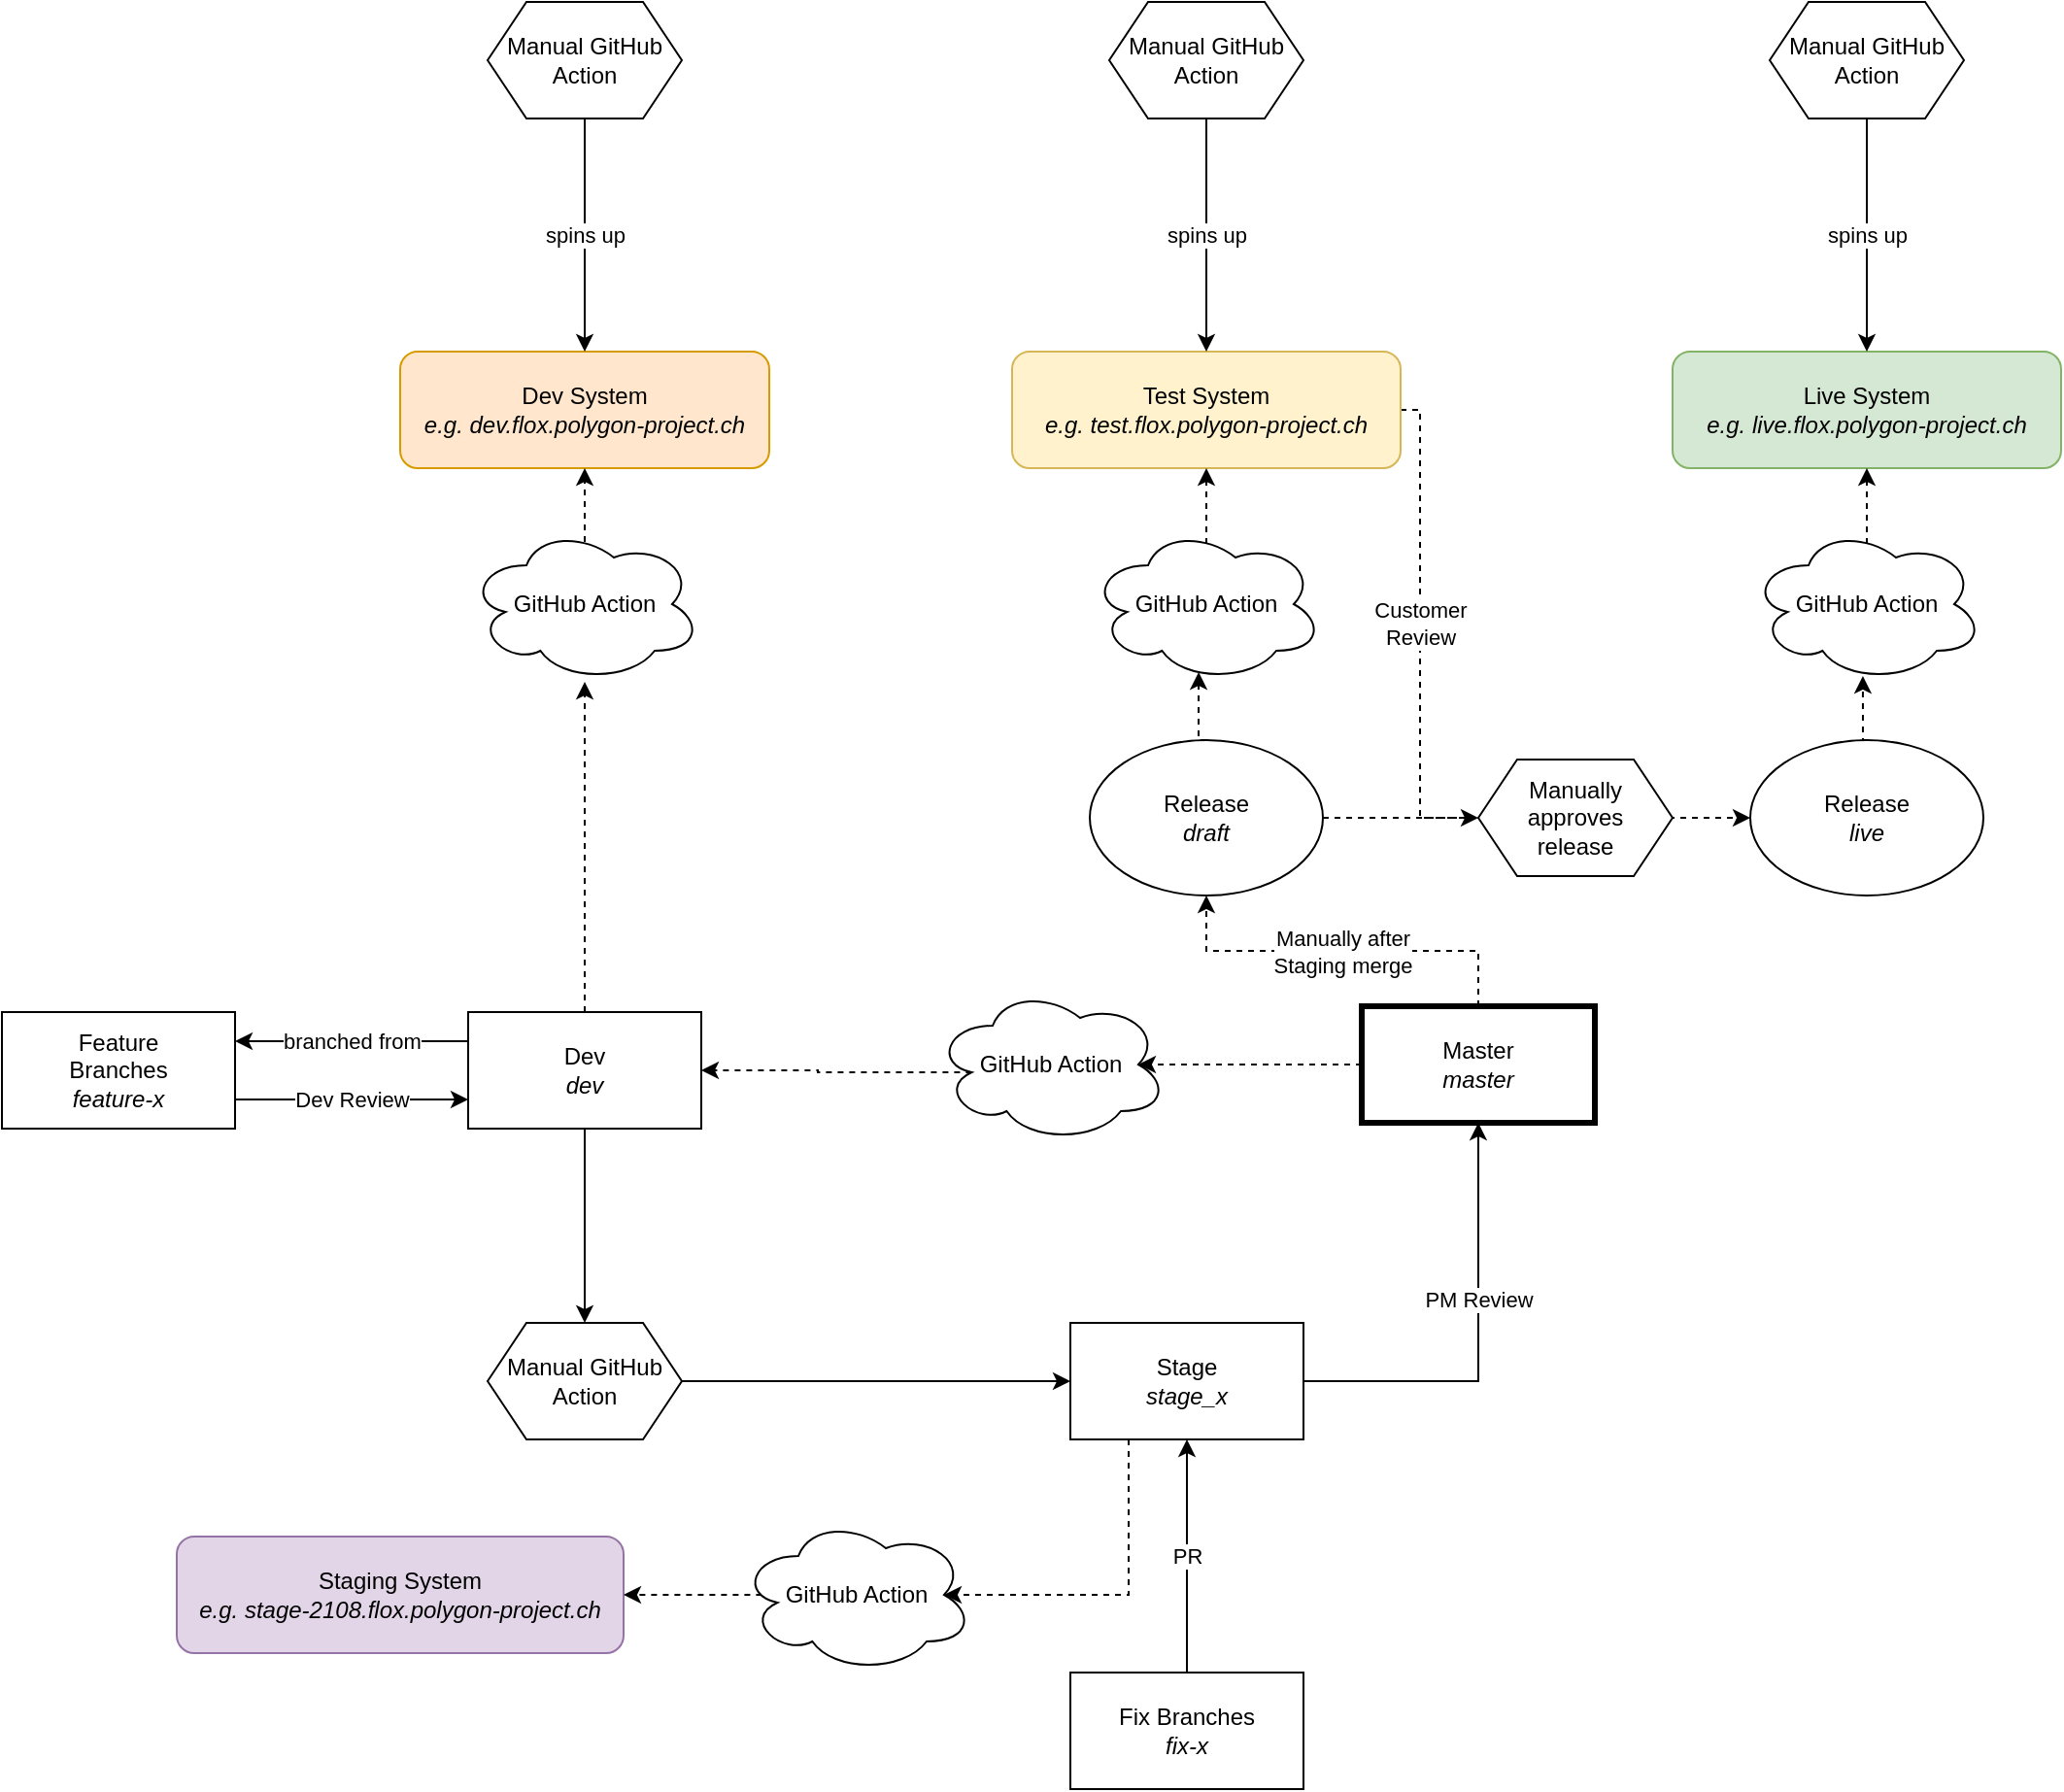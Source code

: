 <mxfile version="18.2.1" type="device"><diagram id="TsaDWLucPANXQnJdWtKt" name="Page-1"><mxGraphModel dx="2322" dy="2144" grid="1" gridSize="10" guides="1" tooltips="1" connect="1" arrows="1" fold="1" page="1" pageScale="1" pageWidth="827" pageHeight="1169" background="none" math="0" shadow="0"><root><mxCell id="0"/><mxCell id="1" parent="0"/><mxCell id="jm6iYWad1IHPymSARBCz-47" value="branched from" style="edgeStyle=orthogonalEdgeStyle;rounded=0;orthogonalLoop=1;jettySize=auto;html=1;exitX=0;exitY=0.25;exitDx=0;exitDy=0;entryX=1;entryY=0.25;entryDx=0;entryDy=0;" parent="1" source="jm6iYWad1IHPymSARBCz-1" target="jm6iYWad1IHPymSARBCz-7" edge="1"><mxGeometry relative="1" as="geometry"/></mxCell><mxCell id="jm6iYWad1IHPymSARBCz-52" style="edgeStyle=orthogonalEdgeStyle;rounded=0;orthogonalLoop=1;jettySize=auto;html=1;exitX=0.5;exitY=0;exitDx=0;exitDy=0;dashed=1;" parent="1" source="jm6iYWad1IHPymSARBCz-1" target="jm6iYWad1IHPymSARBCz-50" edge="1"><mxGeometry relative="1" as="geometry"/></mxCell><mxCell id="We_u3YSS9nIDUVdn9_pv-6" style="edgeStyle=orthogonalEdgeStyle;rounded=0;orthogonalLoop=1;jettySize=auto;html=1;" edge="1" parent="1" source="jm6iYWad1IHPymSARBCz-1" target="We_u3YSS9nIDUVdn9_pv-5"><mxGeometry relative="1" as="geometry"/></mxCell><mxCell id="jm6iYWad1IHPymSARBCz-1" value="Dev&lt;br&gt;&lt;i&gt;dev&lt;/i&gt;" style="rounded=0;whiteSpace=wrap;html=1;" parent="1" vertex="1"><mxGeometry y="240" width="120" height="60" as="geometry"/></mxCell><mxCell id="jm6iYWad1IHPymSARBCz-6" value="PM Review" style="edgeStyle=orthogonalEdgeStyle;rounded=0;orthogonalLoop=1;jettySize=auto;html=1;exitX=1;exitY=0.5;exitDx=0;exitDy=0;" parent="1" source="jm6iYWad1IHPymSARBCz-2" target="jm6iYWad1IHPymSARBCz-3" edge="1"><mxGeometry x="0.182" relative="1" as="geometry"><mxPoint as="offset"/></mxGeometry></mxCell><mxCell id="jm6iYWad1IHPymSARBCz-43" style="edgeStyle=orthogonalEdgeStyle;rounded=0;orthogonalLoop=1;jettySize=auto;html=1;exitX=0.25;exitY=1;exitDx=0;exitDy=0;entryX=0.875;entryY=0.5;entryDx=0;entryDy=0;entryPerimeter=0;dashed=1;" parent="1" source="jm6iYWad1IHPymSARBCz-2" target="jm6iYWad1IHPymSARBCz-42" edge="1"><mxGeometry relative="1" as="geometry"><Array as="points"><mxPoint x="340" y="540"/></Array></mxGeometry></mxCell><mxCell id="jm6iYWad1IHPymSARBCz-2" value="Stage&lt;br&gt;&lt;i&gt;stage_x&lt;/i&gt;" style="rounded=0;whiteSpace=wrap;html=1;" parent="1" vertex="1"><mxGeometry x="310" y="400" width="120" height="60" as="geometry"/></mxCell><mxCell id="jm6iYWad1IHPymSARBCz-25" value="Manually after&lt;br&gt;Staging merge" style="edgeStyle=orthogonalEdgeStyle;rounded=0;orthogonalLoop=1;jettySize=auto;html=1;exitX=0.5;exitY=0;exitDx=0;exitDy=0;entryX=0.5;entryY=1;entryDx=0;entryDy=0;dashed=1;" parent="1" source="jm6iYWad1IHPymSARBCz-3" target="jm6iYWad1IHPymSARBCz-17" edge="1"><mxGeometry relative="1" as="geometry"/></mxCell><mxCell id="We_u3YSS9nIDUVdn9_pv-2" style="edgeStyle=orthogonalEdgeStyle;rounded=0;orthogonalLoop=1;jettySize=auto;html=1;exitX=0;exitY=0.5;exitDx=0;exitDy=0;entryX=0.875;entryY=0.5;entryDx=0;entryDy=0;entryPerimeter=0;dashed=1;" edge="1" parent="1" source="jm6iYWad1IHPymSARBCz-3" target="We_u3YSS9nIDUVdn9_pv-1"><mxGeometry relative="1" as="geometry"/></mxCell><mxCell id="jm6iYWad1IHPymSARBCz-3" value="Master&lt;br&gt;&lt;i&gt;master&lt;/i&gt;" style="rounded=0;whiteSpace=wrap;html=1;gradientColor=none;strokeWidth=3;" parent="1" vertex="1"><mxGeometry x="460" y="237" width="120" height="60" as="geometry"/></mxCell><mxCell id="jm6iYWad1IHPymSARBCz-48" value="Dev Review" style="edgeStyle=orthogonalEdgeStyle;rounded=0;orthogonalLoop=1;jettySize=auto;html=1;exitX=1;exitY=0.75;exitDx=0;exitDy=0;entryX=0;entryY=0.75;entryDx=0;entryDy=0;" parent="1" source="jm6iYWad1IHPymSARBCz-7" target="jm6iYWad1IHPymSARBCz-1" edge="1"><mxGeometry relative="1" as="geometry"/></mxCell><mxCell id="jm6iYWad1IHPymSARBCz-7" value="Feature&lt;br&gt;Branches&lt;br&gt;&lt;i&gt;feature-x&lt;/i&gt;" style="rounded=0;whiteSpace=wrap;html=1;strokeWidth=1;gradientColor=none;" parent="1" vertex="1"><mxGeometry x="-240" y="240" width="120" height="60" as="geometry"/></mxCell><mxCell id="jm6iYWad1IHPymSARBCz-10" value="PR" style="edgeStyle=orthogonalEdgeStyle;rounded=0;orthogonalLoop=1;jettySize=auto;html=1;exitX=0.5;exitY=0;exitDx=0;exitDy=0;entryX=0.5;entryY=1;entryDx=0;entryDy=0;" parent="1" source="jm6iYWad1IHPymSARBCz-9" target="jm6iYWad1IHPymSARBCz-2" edge="1"><mxGeometry relative="1" as="geometry"/></mxCell><mxCell id="jm6iYWad1IHPymSARBCz-9" value="Fix Branches&lt;br&gt;&lt;i&gt;fix-x&lt;/i&gt;" style="rounded=0;whiteSpace=wrap;html=1;strokeWidth=1;gradientColor=none;" parent="1" vertex="1"><mxGeometry x="310" y="580" width="120" height="60" as="geometry"/></mxCell><mxCell id="jm6iYWad1IHPymSARBCz-12" value="Live System&lt;br&gt;&lt;i&gt;e.g. live.flox.polygon-project.ch&lt;/i&gt;" style="rounded=1;whiteSpace=wrap;html=1;strokeWidth=1;fillColor=#d5e8d4;strokeColor=#82b366;" parent="1" vertex="1"><mxGeometry x="620" y="-100" width="200" height="60" as="geometry"/></mxCell><mxCell id="jm6iYWad1IHPymSARBCz-30" value="Customer&lt;br&gt;Review" style="edgeStyle=orthogonalEdgeStyle;rounded=0;orthogonalLoop=1;jettySize=auto;html=1;exitX=1;exitY=0.5;exitDx=0;exitDy=0;entryX=0;entryY=0.5;entryDx=0;entryDy=0;dashed=1;" parent="1" source="jm6iYWad1IHPymSARBCz-13" target="jm6iYWad1IHPymSARBCz-27" edge="1"><mxGeometry x="-0.385" relative="1" as="geometry"><Array as="points"><mxPoint x="490" y="-70"/><mxPoint x="490" y="140"/></Array><mxPoint as="offset"/></mxGeometry></mxCell><mxCell id="jm6iYWad1IHPymSARBCz-13" value="Test System&lt;br&gt;&lt;i&gt;e.g. test.flox.polygon-project.ch&lt;/i&gt;" style="rounded=1;whiteSpace=wrap;html=1;strokeWidth=1;fillColor=#fff2cc;strokeColor=#d6b656;" parent="1" vertex="1"><mxGeometry x="280" y="-100" width="200" height="60" as="geometry"/></mxCell><mxCell id="jm6iYWad1IHPymSARBCz-28" style="edgeStyle=orthogonalEdgeStyle;rounded=0;orthogonalLoop=1;jettySize=auto;html=1;exitX=1;exitY=0.5;exitDx=0;exitDy=0;dashed=1;entryX=0;entryY=0.5;entryDx=0;entryDy=0;" parent="1" source="jm6iYWad1IHPymSARBCz-17" target="We_u3YSS9nIDUVdn9_pv-15" edge="1"><mxGeometry relative="1" as="geometry"/></mxCell><mxCell id="jm6iYWad1IHPymSARBCz-34" style="edgeStyle=orthogonalEdgeStyle;rounded=0;orthogonalLoop=1;jettySize=auto;html=1;exitX=0.5;exitY=0;exitDx=0;exitDy=0;entryX=0.467;entryY=0.938;entryDx=0;entryDy=0;entryPerimeter=0;dashed=1;" parent="1" source="jm6iYWad1IHPymSARBCz-17" target="jm6iYWad1IHPymSARBCz-32" edge="1"><mxGeometry relative="1" as="geometry"/></mxCell><mxCell id="jm6iYWad1IHPymSARBCz-17" value="Release&lt;br&gt;&lt;i&gt;draft&lt;/i&gt;" style="ellipse;whiteSpace=wrap;html=1;labelBackgroundColor=none;strokeWidth=1;gradientColor=none;" parent="1" vertex="1"><mxGeometry x="320" y="100" width="120" height="80" as="geometry"/></mxCell><mxCell id="jm6iYWad1IHPymSARBCz-38" style="edgeStyle=orthogonalEdgeStyle;rounded=0;orthogonalLoop=1;jettySize=auto;html=1;exitX=0.5;exitY=0;exitDx=0;exitDy=0;entryX=0.483;entryY=0.963;entryDx=0;entryDy=0;entryPerimeter=0;dashed=1;" parent="1" source="jm6iYWad1IHPymSARBCz-27" target="jm6iYWad1IHPymSARBCz-33" edge="1"><mxGeometry relative="1" as="geometry"/></mxCell><mxCell id="jm6iYWad1IHPymSARBCz-27" value="Release&lt;br&gt;&lt;i&gt;live&lt;br&gt;&lt;/i&gt;" style="ellipse;whiteSpace=wrap;html=1;labelBackgroundColor=none;strokeWidth=1;gradientColor=none;" parent="1" vertex="1"><mxGeometry x="660" y="100" width="120" height="80" as="geometry"/></mxCell><mxCell id="jm6iYWad1IHPymSARBCz-36" style="edgeStyle=orthogonalEdgeStyle;rounded=0;orthogonalLoop=1;jettySize=auto;html=1;exitX=0.625;exitY=0.2;exitDx=0;exitDy=0;exitPerimeter=0;dashed=1;" parent="1" source="jm6iYWad1IHPymSARBCz-32" target="jm6iYWad1IHPymSARBCz-13" edge="1"><mxGeometry relative="1" as="geometry"><Array as="points"><mxPoint x="380" y="16"/></Array></mxGeometry></mxCell><mxCell id="jm6iYWad1IHPymSARBCz-32" value="GitHub Action" style="ellipse;shape=cloud;whiteSpace=wrap;html=1;labelBackgroundColor=none;strokeWidth=1;gradientColor=none;" parent="1" vertex="1"><mxGeometry x="320" y="-10" width="120" height="80" as="geometry"/></mxCell><mxCell id="jm6iYWad1IHPymSARBCz-37" style="edgeStyle=orthogonalEdgeStyle;rounded=0;orthogonalLoop=1;jettySize=auto;html=1;exitX=0.625;exitY=0.2;exitDx=0;exitDy=0;exitPerimeter=0;dashed=1;" parent="1" source="jm6iYWad1IHPymSARBCz-33" target="jm6iYWad1IHPymSARBCz-12" edge="1"><mxGeometry relative="1" as="geometry"><Array as="points"><mxPoint x="720" y="16"/></Array></mxGeometry></mxCell><mxCell id="jm6iYWad1IHPymSARBCz-33" value="GitHub Action" style="ellipse;shape=cloud;whiteSpace=wrap;html=1;labelBackgroundColor=none;strokeWidth=1;gradientColor=none;" parent="1" vertex="1"><mxGeometry x="660" y="-10" width="120" height="80" as="geometry"/></mxCell><mxCell id="jm6iYWad1IHPymSARBCz-41" value="Staging System&lt;br&gt;&lt;i&gt;e.g. stage-2108.flox.polygon-project.ch&lt;/i&gt;" style="rounded=1;whiteSpace=wrap;html=1;strokeWidth=1;fillColor=#e1d5e7;strokeColor=#9673a6;" parent="1" vertex="1"><mxGeometry x="-150" y="510" width="230" height="60" as="geometry"/></mxCell><mxCell id="jm6iYWad1IHPymSARBCz-44" style="edgeStyle=orthogonalEdgeStyle;rounded=0;orthogonalLoop=1;jettySize=auto;html=1;exitX=0.16;exitY=0.55;exitDx=0;exitDy=0;exitPerimeter=0;dashed=1;" parent="1" source="jm6iYWad1IHPymSARBCz-42" target="jm6iYWad1IHPymSARBCz-41" edge="1"><mxGeometry relative="1" as="geometry"><Array as="points"><mxPoint x="159" y="540"/></Array></mxGeometry></mxCell><mxCell id="jm6iYWad1IHPymSARBCz-42" value="GitHub Action" style="ellipse;shape=cloud;whiteSpace=wrap;html=1;labelBackgroundColor=none;strokeWidth=1;gradientColor=none;" parent="1" vertex="1"><mxGeometry x="140" y="500" width="120" height="80" as="geometry"/></mxCell><mxCell id="jm6iYWad1IHPymSARBCz-49" value="Dev System&lt;br&gt;&lt;i&gt;e.g. dev.flox.polygon-project.ch&lt;/i&gt;" style="rounded=1;whiteSpace=wrap;html=1;strokeWidth=1;fillColor=#ffe6cc;strokeColor=#d79b00;" parent="1" vertex="1"><mxGeometry x="-35" y="-100" width="190" height="60" as="geometry"/></mxCell><mxCell id="jm6iYWad1IHPymSARBCz-53" style="edgeStyle=orthogonalEdgeStyle;rounded=0;orthogonalLoop=1;jettySize=auto;html=1;exitX=0.4;exitY=0.1;exitDx=0;exitDy=0;exitPerimeter=0;entryX=0.5;entryY=1;entryDx=0;entryDy=0;dashed=1;" parent="1" source="jm6iYWad1IHPymSARBCz-50" target="jm6iYWad1IHPymSARBCz-49" edge="1"><mxGeometry relative="1" as="geometry"><Array as="points"><mxPoint x="60" y="-2"/></Array></mxGeometry></mxCell><mxCell id="jm6iYWad1IHPymSARBCz-50" value="GitHub Action" style="ellipse;shape=cloud;whiteSpace=wrap;html=1;labelBackgroundColor=none;strokeWidth=1;gradientColor=none;" parent="1" vertex="1"><mxGeometry y="-10" width="120" height="80" as="geometry"/></mxCell><mxCell id="We_u3YSS9nIDUVdn9_pv-3" style="edgeStyle=orthogonalEdgeStyle;rounded=0;orthogonalLoop=1;jettySize=auto;html=1;exitX=0.16;exitY=0.55;exitDx=0;exitDy=0;exitPerimeter=0;dashed=1;" edge="1" parent="1" source="We_u3YSS9nIDUVdn9_pv-1" target="jm6iYWad1IHPymSARBCz-1"><mxGeometry relative="1" as="geometry"/></mxCell><mxCell id="We_u3YSS9nIDUVdn9_pv-1" value="GitHub Action" style="ellipse;shape=cloud;whiteSpace=wrap;html=1;labelBackgroundColor=none;strokeWidth=1;gradientColor=none;" vertex="1" parent="1"><mxGeometry x="240" y="227" width="120" height="80" as="geometry"/></mxCell><mxCell id="We_u3YSS9nIDUVdn9_pv-7" style="edgeStyle=orthogonalEdgeStyle;rounded=0;orthogonalLoop=1;jettySize=auto;html=1;" edge="1" parent="1" source="We_u3YSS9nIDUVdn9_pv-5" target="jm6iYWad1IHPymSARBCz-2"><mxGeometry relative="1" as="geometry"/></mxCell><mxCell id="We_u3YSS9nIDUVdn9_pv-5" value="Manual GitHub Action" style="shape=hexagon;perimeter=hexagonPerimeter2;whiteSpace=wrap;html=1;fixedSize=1;" vertex="1" parent="1"><mxGeometry x="10" y="400" width="100" height="60" as="geometry"/></mxCell><mxCell id="We_u3YSS9nIDUVdn9_pv-11" value="spins up" style="edgeStyle=orthogonalEdgeStyle;rounded=0;orthogonalLoop=1;jettySize=auto;html=1;entryX=0.5;entryY=0;entryDx=0;entryDy=0;" edge="1" parent="1" source="We_u3YSS9nIDUVdn9_pv-8" target="jm6iYWad1IHPymSARBCz-49"><mxGeometry relative="1" as="geometry"/></mxCell><mxCell id="We_u3YSS9nIDUVdn9_pv-8" value="Manual GitHub Action" style="shape=hexagon;perimeter=hexagonPerimeter2;whiteSpace=wrap;html=1;fixedSize=1;" vertex="1" parent="1"><mxGeometry x="10" y="-280" width="100" height="60" as="geometry"/></mxCell><mxCell id="We_u3YSS9nIDUVdn9_pv-12" value="spins up" style="edgeStyle=orthogonalEdgeStyle;rounded=0;orthogonalLoop=1;jettySize=auto;html=1;" edge="1" parent="1" source="We_u3YSS9nIDUVdn9_pv-9" target="jm6iYWad1IHPymSARBCz-13"><mxGeometry relative="1" as="geometry"/></mxCell><mxCell id="We_u3YSS9nIDUVdn9_pv-9" value="Manual GitHub Action" style="shape=hexagon;perimeter=hexagonPerimeter2;whiteSpace=wrap;html=1;fixedSize=1;" vertex="1" parent="1"><mxGeometry x="330" y="-280" width="100" height="60" as="geometry"/></mxCell><mxCell id="We_u3YSS9nIDUVdn9_pv-13" value="spins up" style="edgeStyle=orthogonalEdgeStyle;rounded=0;orthogonalLoop=1;jettySize=auto;html=1;entryX=0.5;entryY=0;entryDx=0;entryDy=0;" edge="1" parent="1" source="We_u3YSS9nIDUVdn9_pv-10" target="jm6iYWad1IHPymSARBCz-12"><mxGeometry relative="1" as="geometry"/></mxCell><mxCell id="We_u3YSS9nIDUVdn9_pv-10" value="Manual GitHub Action" style="shape=hexagon;perimeter=hexagonPerimeter2;whiteSpace=wrap;html=1;fixedSize=1;" vertex="1" parent="1"><mxGeometry x="670" y="-280" width="100" height="60" as="geometry"/></mxCell><mxCell id="We_u3YSS9nIDUVdn9_pv-15" value="Manually approves&lt;br&gt;release" style="shape=hexagon;perimeter=hexagonPerimeter2;whiteSpace=wrap;html=1;fixedSize=1;" vertex="1" parent="1"><mxGeometry x="520" y="110" width="100" height="60" as="geometry"/></mxCell></root></mxGraphModel></diagram></mxfile>